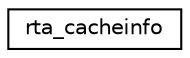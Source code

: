 digraph G
{
  edge [fontname="Helvetica",fontsize="10",labelfontname="Helvetica",labelfontsize="10"];
  node [fontname="Helvetica",fontsize="10",shape=record];
  rankdir="LR";
  Node1 [label="rta_cacheinfo",height=0.2,width=0.4,color="black", fillcolor="white", style="filled",URL="$structrta__cacheinfo.html"];
}
